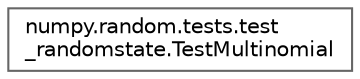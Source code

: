 digraph "Graphical Class Hierarchy"
{
 // LATEX_PDF_SIZE
  bgcolor="transparent";
  edge [fontname=Helvetica,fontsize=10,labelfontname=Helvetica,labelfontsize=10];
  node [fontname=Helvetica,fontsize=10,shape=box,height=0.2,width=0.4];
  rankdir="LR";
  Node0 [id="Node000000",label="numpy.random.tests.test\l_randomstate.TestMultinomial",height=0.2,width=0.4,color="grey40", fillcolor="white", style="filled",URL="$d8/d7d/classnumpy_1_1random_1_1tests_1_1test__randomstate_1_1TestMultinomial.html",tooltip=" "];
}
